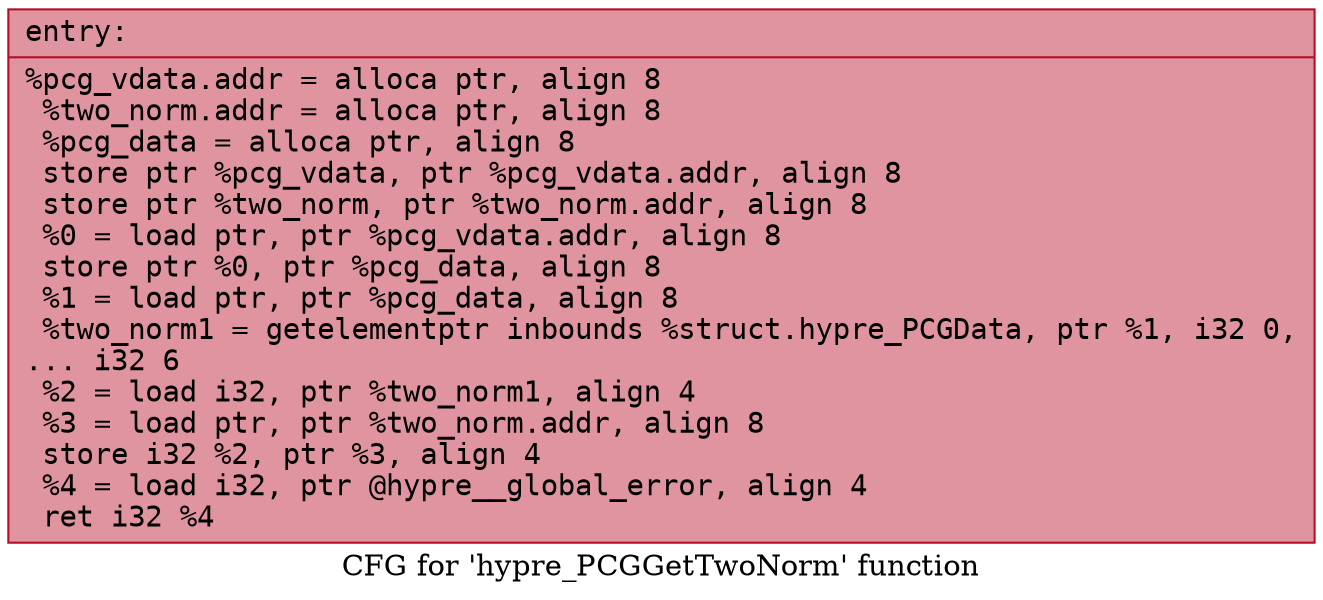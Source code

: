digraph "CFG for 'hypre_PCGGetTwoNorm' function" {
	label="CFG for 'hypre_PCGGetTwoNorm' function";

	Node0x55706167da30 [shape=record,color="#b70d28ff", style=filled, fillcolor="#b70d2870" fontname="Courier",label="{entry:\l|  %pcg_vdata.addr = alloca ptr, align 8\l  %two_norm.addr = alloca ptr, align 8\l  %pcg_data = alloca ptr, align 8\l  store ptr %pcg_vdata, ptr %pcg_vdata.addr, align 8\l  store ptr %two_norm, ptr %two_norm.addr, align 8\l  %0 = load ptr, ptr %pcg_vdata.addr, align 8\l  store ptr %0, ptr %pcg_data, align 8\l  %1 = load ptr, ptr %pcg_data, align 8\l  %two_norm1 = getelementptr inbounds %struct.hypre_PCGData, ptr %1, i32 0,\l... i32 6\l  %2 = load i32, ptr %two_norm1, align 4\l  %3 = load ptr, ptr %two_norm.addr, align 8\l  store i32 %2, ptr %3, align 4\l  %4 = load i32, ptr @hypre__global_error, align 4\l  ret i32 %4\l}"];
}
